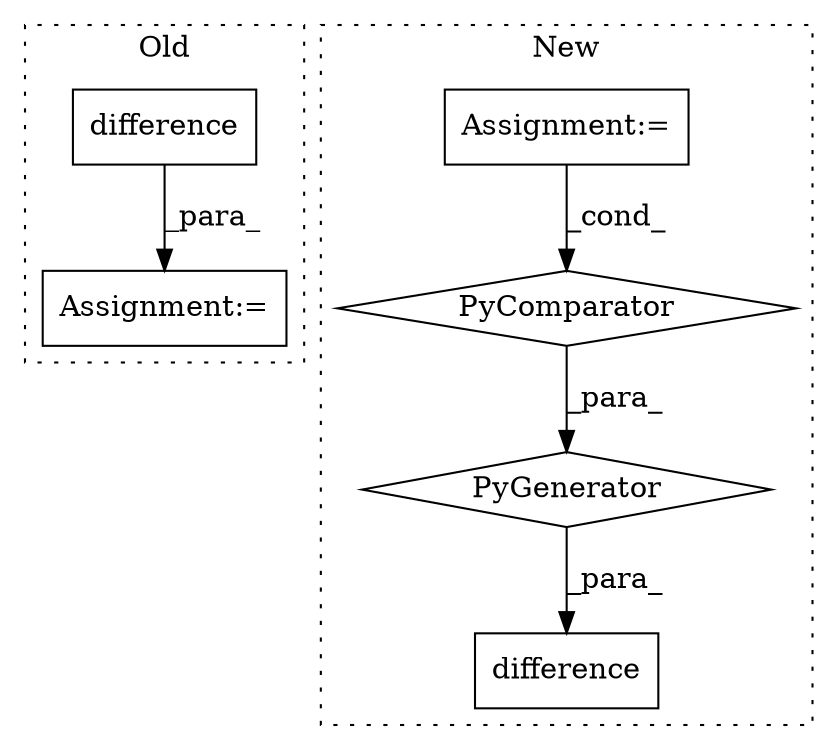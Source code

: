 digraph G {
subgraph cluster0 {
1 [label="difference" a="32" s="3526,3557" l="11,1" shape="box"];
5 [label="Assignment:=" a="7" s="3506" l="1" shape="box"];
label = "Old";
style="dotted";
}
subgraph cluster1 {
2 [label="PyGenerator" a="107" s="5705" l="122" shape="diamond"];
3 [label="PyComparator" a="113" s="5781" l="40" shape="diamond"];
4 [label="Assignment:=" a="7" s="5781" l="40" shape="box"];
6 [label="difference" a="32" s="5685,5827" l="20,-3" shape="box"];
label = "New";
style="dotted";
}
1 -> 5 [label="_para_"];
2 -> 6 [label="_para_"];
3 -> 2 [label="_para_"];
4 -> 3 [label="_cond_"];
}